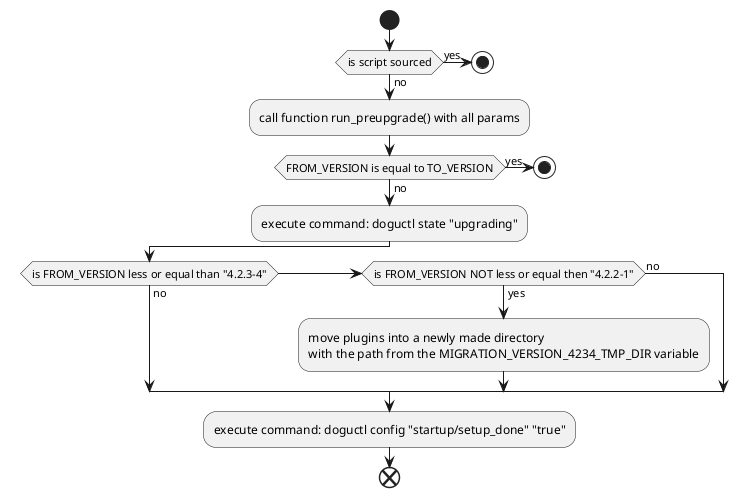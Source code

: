 @startuml
start

if (is script sourced) then (yes)
    stop
else (no)
    :call function run_preupgrade() with all params;
endif

if (FROM_VERSION is equal to TO_VERSION) then (yes)
    stop
else (no)
    :execute command: doguctl state "upgrading";
endif

if (is FROM_VERSION less or equal than "4.2.3-4") then (no)
    elseif (is FROM_VERSION NOT less or equal then "4.2.2-1") then (yes)
    :move plugins into a newly made directory
    with the path from the MIGRATION_VERSION_4234_TMP_DIR variable;
   else (no)
endif

:execute command: doguctl config "startup/setup_done" "true";
end

@enduml
